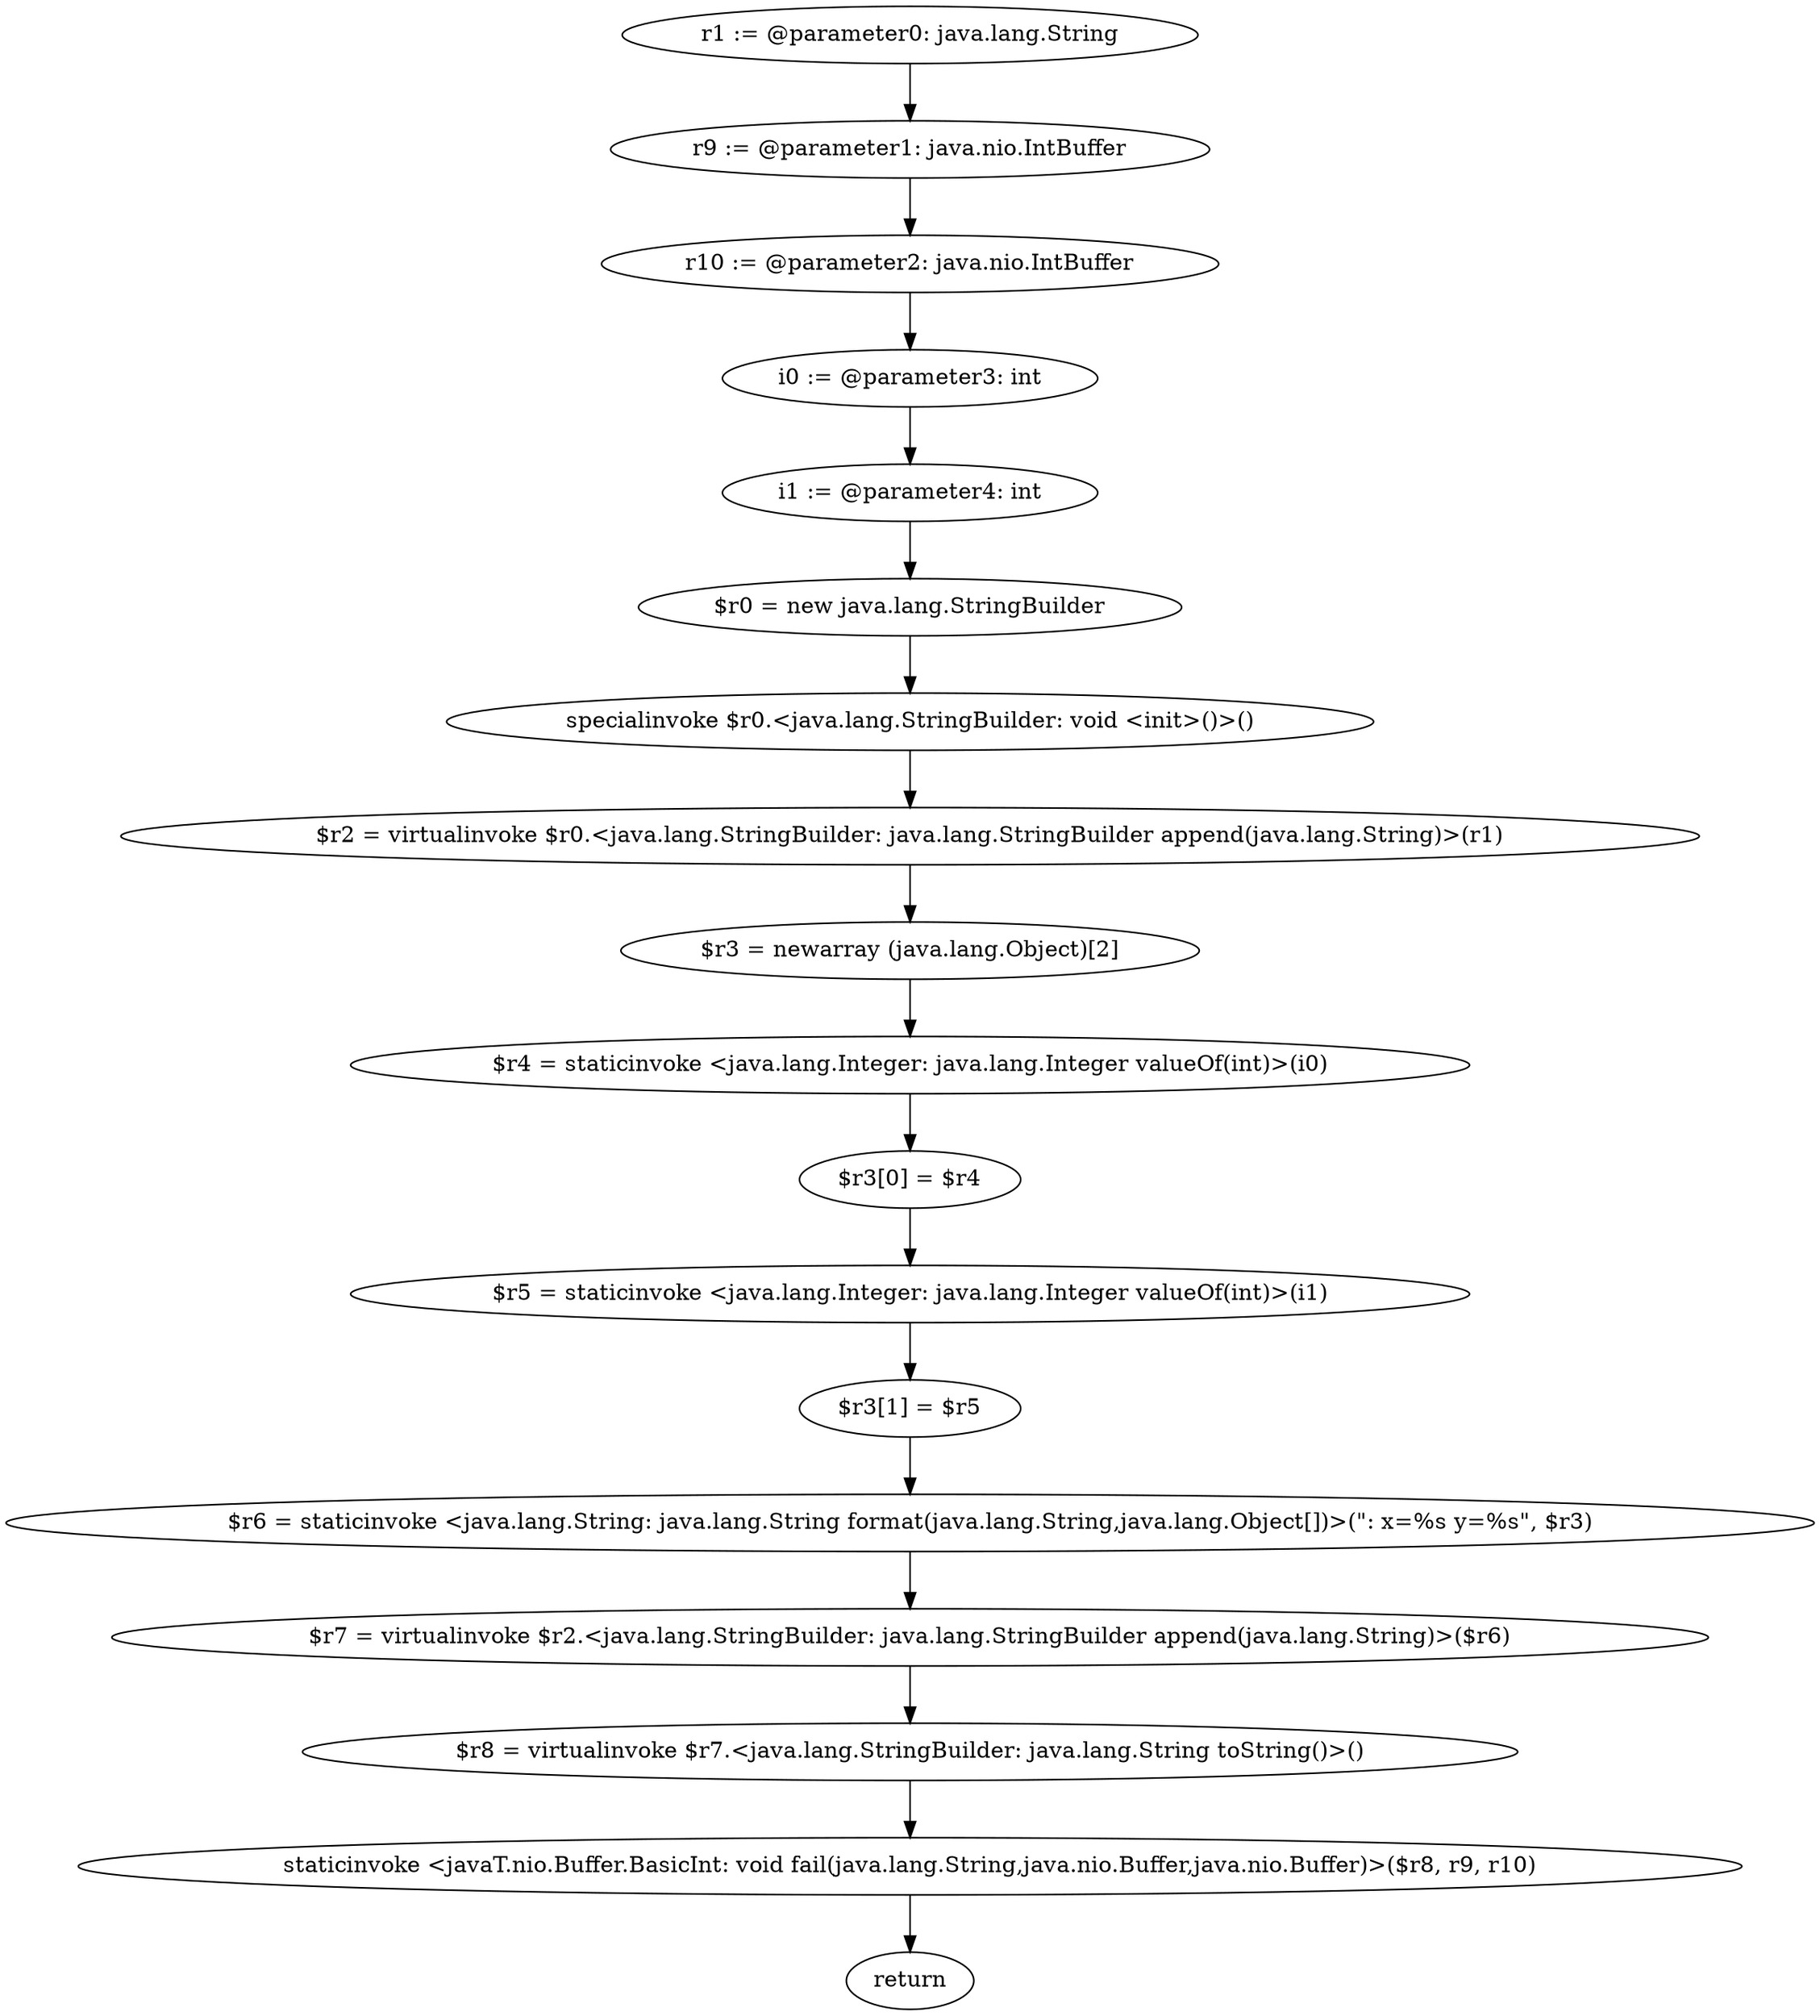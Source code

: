 digraph "unitGraph" {
    "r1 := @parameter0: java.lang.String"
    "r9 := @parameter1: java.nio.IntBuffer"
    "r10 := @parameter2: java.nio.IntBuffer"
    "i0 := @parameter3: int"
    "i1 := @parameter4: int"
    "$r0 = new java.lang.StringBuilder"
    "specialinvoke $r0.<java.lang.StringBuilder: void <init>()>()"
    "$r2 = virtualinvoke $r0.<java.lang.StringBuilder: java.lang.StringBuilder append(java.lang.String)>(r1)"
    "$r3 = newarray (java.lang.Object)[2]"
    "$r4 = staticinvoke <java.lang.Integer: java.lang.Integer valueOf(int)>(i0)"
    "$r3[0] = $r4"
    "$r5 = staticinvoke <java.lang.Integer: java.lang.Integer valueOf(int)>(i1)"
    "$r3[1] = $r5"
    "$r6 = staticinvoke <java.lang.String: java.lang.String format(java.lang.String,java.lang.Object[])>(\": x=%s y=%s\", $r3)"
    "$r7 = virtualinvoke $r2.<java.lang.StringBuilder: java.lang.StringBuilder append(java.lang.String)>($r6)"
    "$r8 = virtualinvoke $r7.<java.lang.StringBuilder: java.lang.String toString()>()"
    "staticinvoke <javaT.nio.Buffer.BasicInt: void fail(java.lang.String,java.nio.Buffer,java.nio.Buffer)>($r8, r9, r10)"
    "return"
    "r1 := @parameter0: java.lang.String"->"r9 := @parameter1: java.nio.IntBuffer";
    "r9 := @parameter1: java.nio.IntBuffer"->"r10 := @parameter2: java.nio.IntBuffer";
    "r10 := @parameter2: java.nio.IntBuffer"->"i0 := @parameter3: int";
    "i0 := @parameter3: int"->"i1 := @parameter4: int";
    "i1 := @parameter4: int"->"$r0 = new java.lang.StringBuilder";
    "$r0 = new java.lang.StringBuilder"->"specialinvoke $r0.<java.lang.StringBuilder: void <init>()>()";
    "specialinvoke $r0.<java.lang.StringBuilder: void <init>()>()"->"$r2 = virtualinvoke $r0.<java.lang.StringBuilder: java.lang.StringBuilder append(java.lang.String)>(r1)";
    "$r2 = virtualinvoke $r0.<java.lang.StringBuilder: java.lang.StringBuilder append(java.lang.String)>(r1)"->"$r3 = newarray (java.lang.Object)[2]";
    "$r3 = newarray (java.lang.Object)[2]"->"$r4 = staticinvoke <java.lang.Integer: java.lang.Integer valueOf(int)>(i0)";
    "$r4 = staticinvoke <java.lang.Integer: java.lang.Integer valueOf(int)>(i0)"->"$r3[0] = $r4";
    "$r3[0] = $r4"->"$r5 = staticinvoke <java.lang.Integer: java.lang.Integer valueOf(int)>(i1)";
    "$r5 = staticinvoke <java.lang.Integer: java.lang.Integer valueOf(int)>(i1)"->"$r3[1] = $r5";
    "$r3[1] = $r5"->"$r6 = staticinvoke <java.lang.String: java.lang.String format(java.lang.String,java.lang.Object[])>(\": x=%s y=%s\", $r3)";
    "$r6 = staticinvoke <java.lang.String: java.lang.String format(java.lang.String,java.lang.Object[])>(\": x=%s y=%s\", $r3)"->"$r7 = virtualinvoke $r2.<java.lang.StringBuilder: java.lang.StringBuilder append(java.lang.String)>($r6)";
    "$r7 = virtualinvoke $r2.<java.lang.StringBuilder: java.lang.StringBuilder append(java.lang.String)>($r6)"->"$r8 = virtualinvoke $r7.<java.lang.StringBuilder: java.lang.String toString()>()";
    "$r8 = virtualinvoke $r7.<java.lang.StringBuilder: java.lang.String toString()>()"->"staticinvoke <javaT.nio.Buffer.BasicInt: void fail(java.lang.String,java.nio.Buffer,java.nio.Buffer)>($r8, r9, r10)";
    "staticinvoke <javaT.nio.Buffer.BasicInt: void fail(java.lang.String,java.nio.Buffer,java.nio.Buffer)>($r8, r9, r10)"->"return";
}
